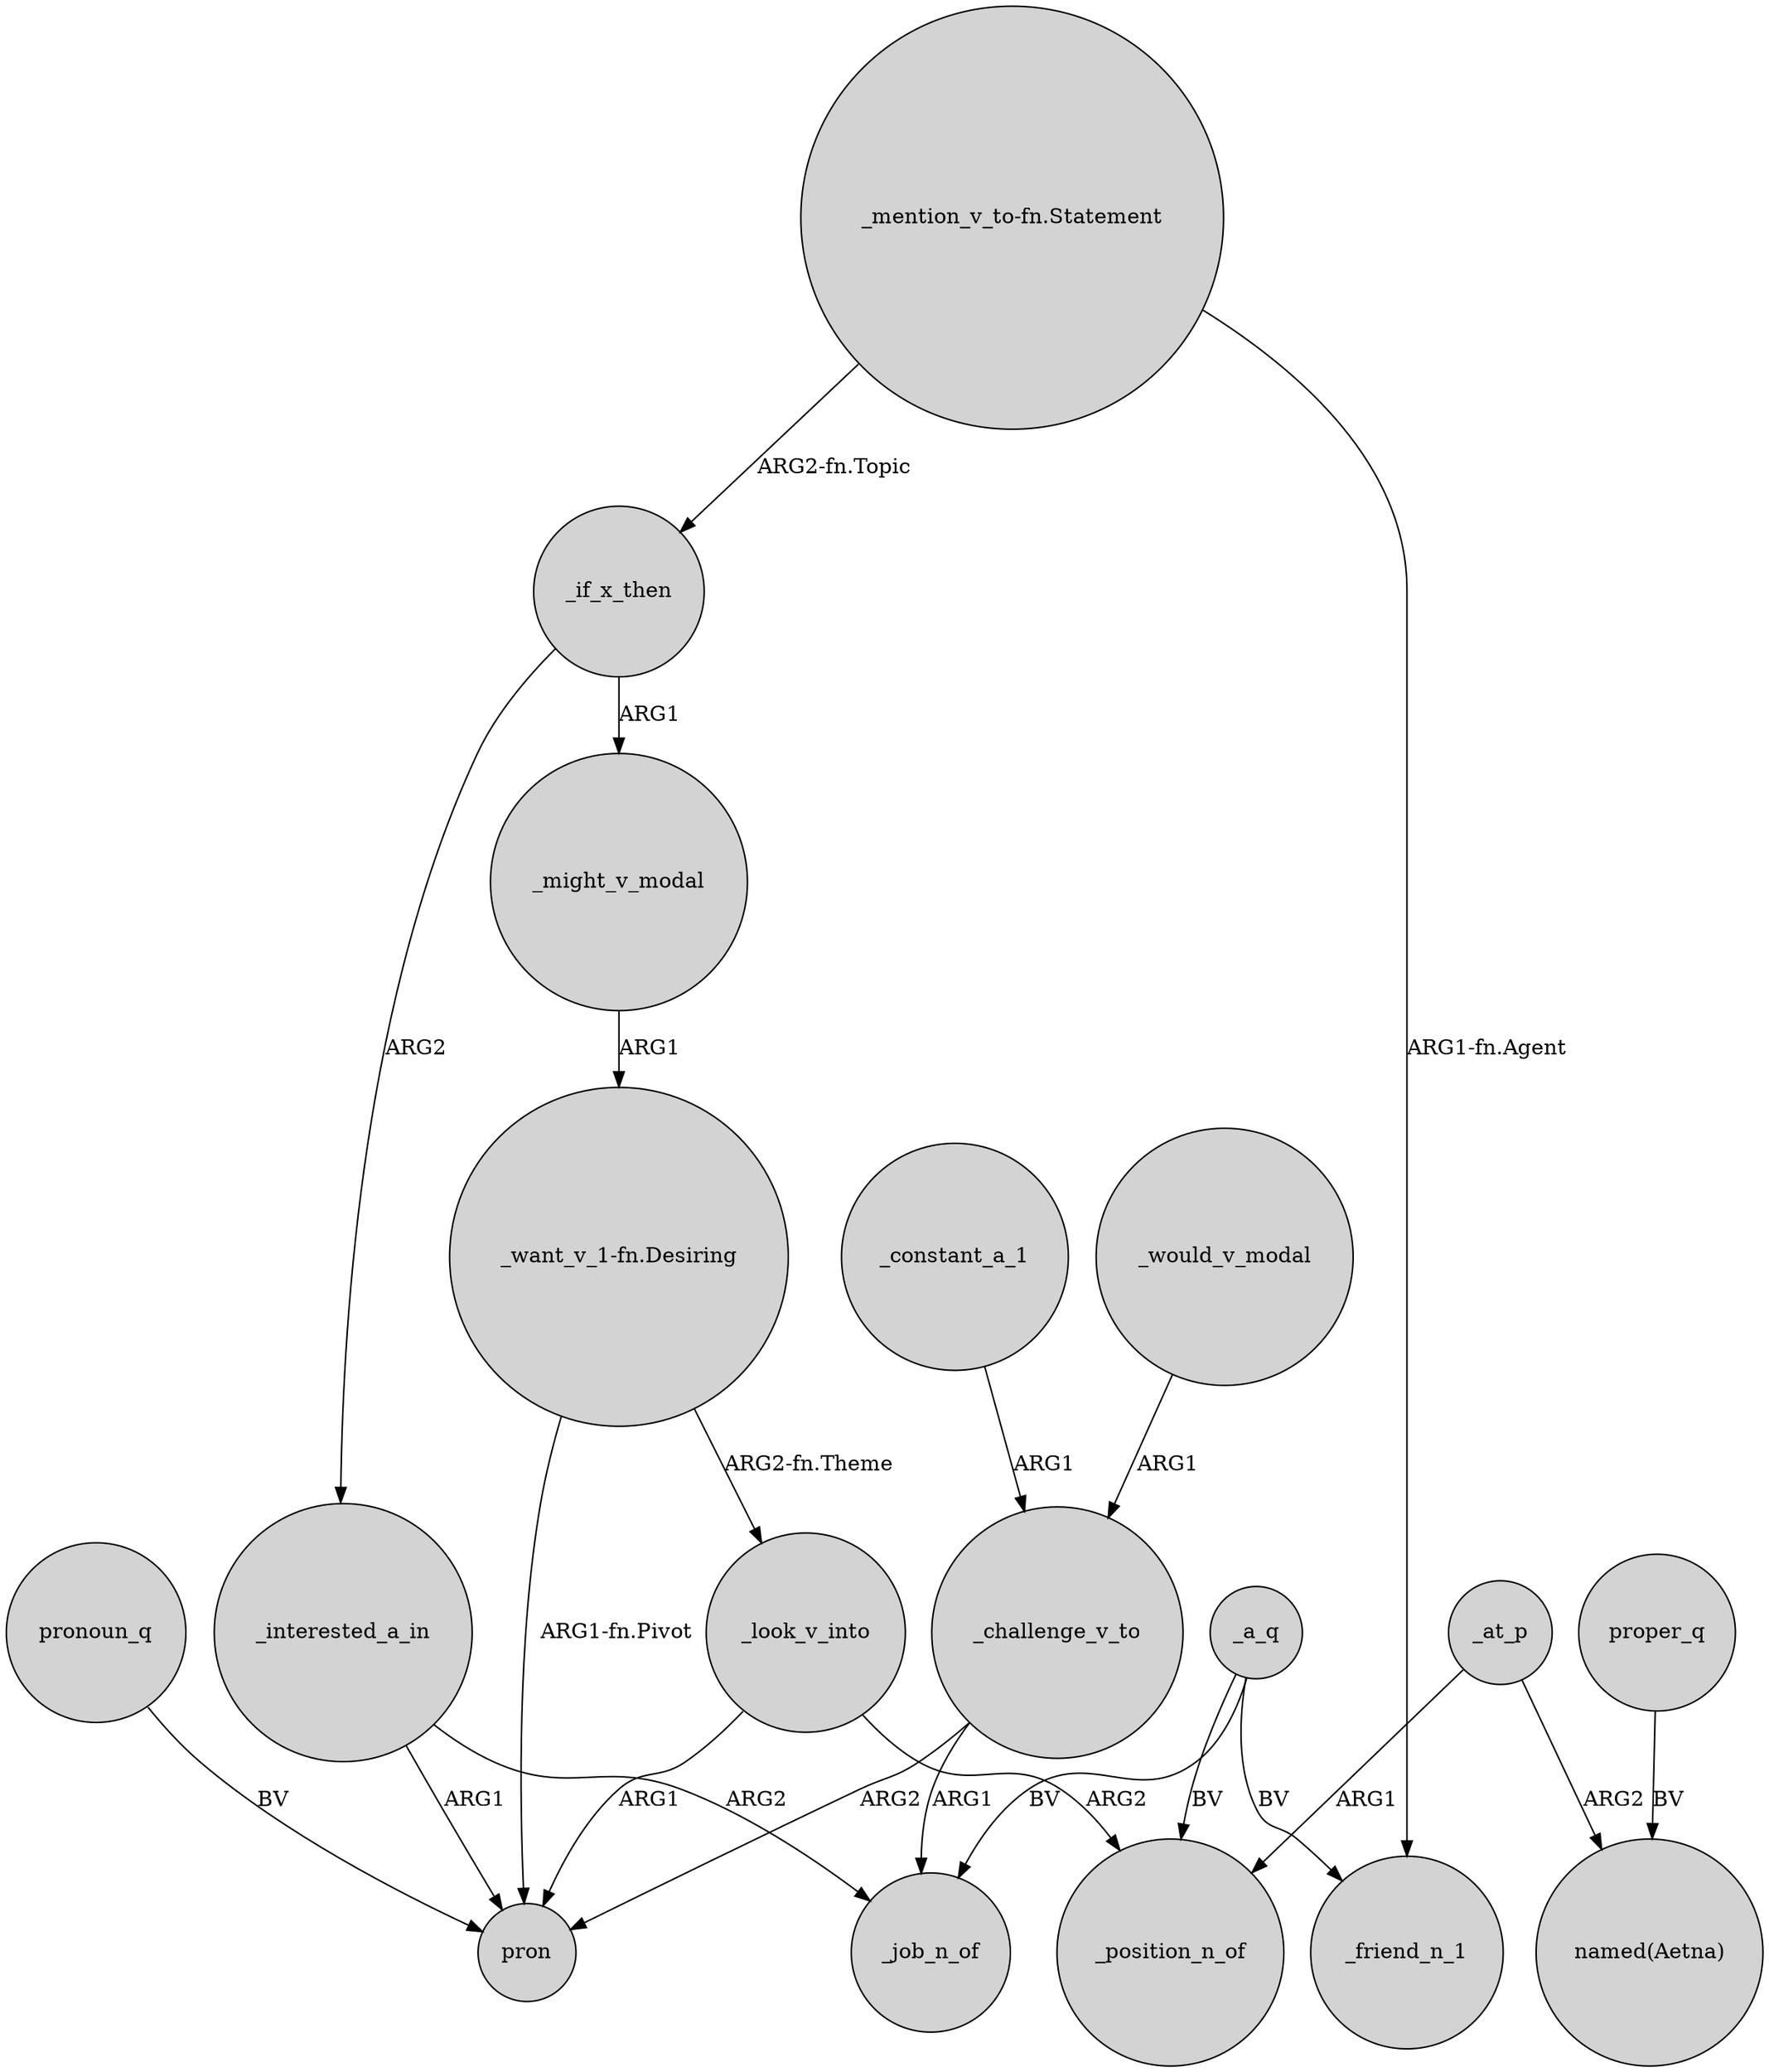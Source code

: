 digraph {
	node [shape=circle style=filled]
	_look_v_into -> _position_n_of [label=ARG2]
	_if_x_then -> _interested_a_in [label=ARG2]
	_a_q -> _job_n_of [label=BV]
	"_want_v_1-fn.Desiring" -> pron [label="ARG1-fn.Pivot"]
	_at_p -> "named(Aetna)" [label=ARG2]
	_constant_a_1 -> _challenge_v_to [label=ARG1]
	_if_x_then -> _might_v_modal [label=ARG1]
	_a_q -> _friend_n_1 [label=BV]
	pronoun_q -> pron [label=BV]
	_challenge_v_to -> _job_n_of [label=ARG1]
	_look_v_into -> pron [label=ARG1]
	_a_q -> _position_n_of [label=BV]
	_might_v_modal -> "_want_v_1-fn.Desiring" [label=ARG1]
	_would_v_modal -> _challenge_v_to [label=ARG1]
	_challenge_v_to -> pron [label=ARG2]
	_interested_a_in -> pron [label=ARG1]
	"_mention_v_to-fn.Statement" -> _if_x_then [label="ARG2-fn.Topic"]
	"_want_v_1-fn.Desiring" -> _look_v_into [label="ARG2-fn.Theme"]
	_interested_a_in -> _job_n_of [label=ARG2]
	"_mention_v_to-fn.Statement" -> _friend_n_1 [label="ARG1-fn.Agent"]
	_at_p -> _position_n_of [label=ARG1]
	proper_q -> "named(Aetna)" [label=BV]
}
